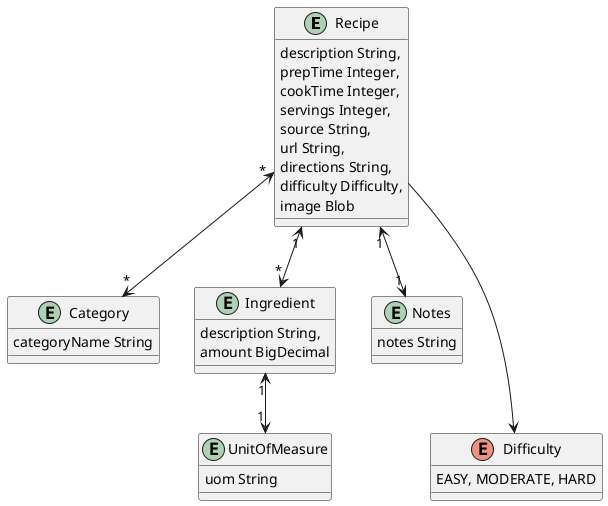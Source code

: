 @startuml

entity Recipe {
	description String,
	prepTime Integer,
    cookTime Integer,
    servings Integer,
    source String,
    url String,
    directions String,
    difficulty Difficulty,
    image Blob
}

entity Category {
	categoryName String
}

entity Ingredient {
	description String,
	amount BigDecimal
}

entity UnitOfMeasure {
	uom String
}

entity Notes {
	notes String
}

enum Difficulty {
	EASY, MODERATE, HARD
}

Recipe "1" <--> "1" Notes
Recipe "1" <--> "*" Ingredient
Recipe "*" <--> "*" Category
Recipe ---> Difficulty
Ingredient "1" <--> "1" UnitOfMeasure

@enduml
